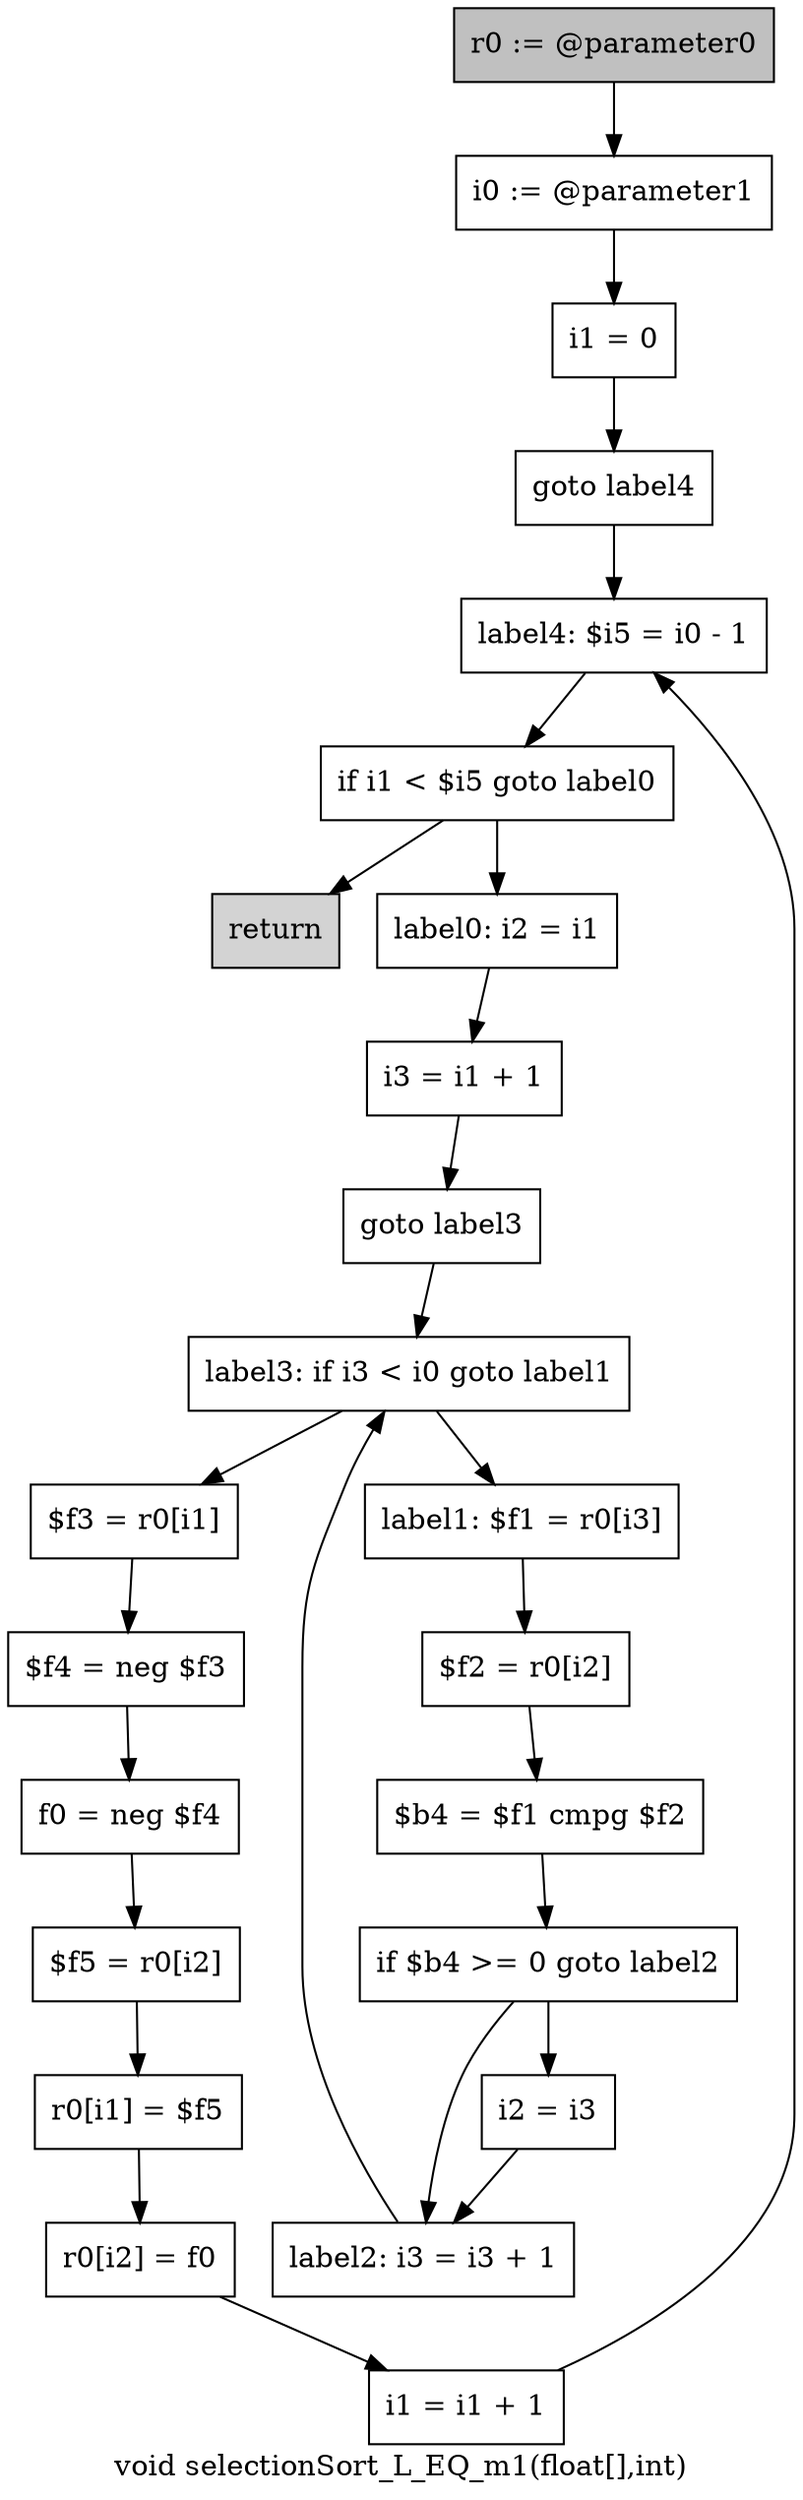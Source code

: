 digraph "void selectionSort_L_EQ_m1(float[],int)" {
    label="void selectionSort_L_EQ_m1(float[],int)";
    node [shape=box];
    "0" [style=filled,fillcolor=gray,label="r0 := @parameter0",];
    "1" [label="i0 := @parameter1",];
    "0"->"1";
    "2" [label="i1 = 0",];
    "1"->"2";
    "3" [label="goto label4",];
    "2"->"3";
    "21" [label="label4: $i5 = i0 - 1",];
    "3"->"21";
    "4" [label="label0: i2 = i1",];
    "5" [label="i3 = i1 + 1",];
    "4"->"5";
    "6" [label="goto label3",];
    "5"->"6";
    "13" [label="label3: if i3 < i0 goto label1",];
    "6"->"13";
    "7" [label="label1: $f1 = r0[i3]",];
    "8" [label="$f2 = r0[i2]",];
    "7"->"8";
    "9" [label="$b4 = $f1 cmpg $f2",];
    "8"->"9";
    "10" [label="if $b4 >= 0 goto label2",];
    "9"->"10";
    "11" [label="i2 = i3",];
    "10"->"11";
    "12" [label="label2: i3 = i3 + 1",];
    "10"->"12";
    "11"->"12";
    "12"->"13";
    "13"->"7";
    "14" [label="$f3 = r0[i1]",];
    "13"->"14";
    "15" [label="$f4 = neg $f3",];
    "14"->"15";
    "16" [label="f0 = neg $f4",];
    "15"->"16";
    "17" [label="$f5 = r0[i2]",];
    "16"->"17";
    "18" [label="r0[i1] = $f5",];
    "17"->"18";
    "19" [label="r0[i2] = f0",];
    "18"->"19";
    "20" [label="i1 = i1 + 1",];
    "19"->"20";
    "20"->"21";
    "22" [label="if i1 < $i5 goto label0",];
    "21"->"22";
    "22"->"4";
    "23" [style=filled,fillcolor=lightgray,label="return",];
    "22"->"23";
}
